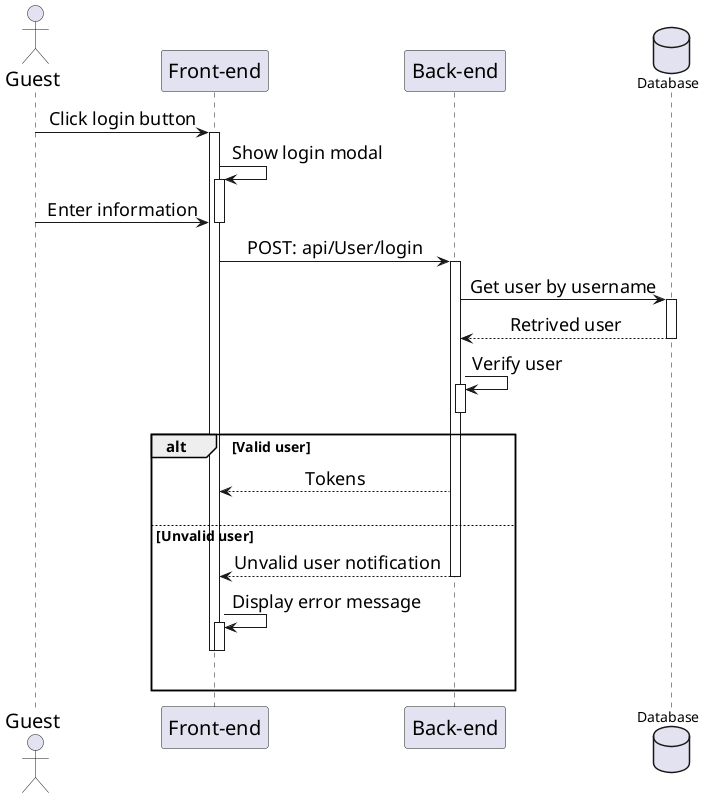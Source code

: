 @startuml Login
skinparam sequenceMessageAlign center
skinparam sequenceGroupFontSize 14
skinparam sequenceGroupHeaderFontSize 15
skinparam sequence {
    ParticipantFontSize 20
    ActorFontSize 20
    DatabaseFontSize 20
    ArrowFontSize 18
} 
actor Guest as user
participant "Front-end" as client
participant "Back-end" as server 
database "Database" as db

user -> client++ : Click login button
client -> client++: Show login modal
user -> client: Enter information
deactivate
client -> server++ : POST: api/User/login
server -> db++ : Get user by username
db --> server : Retrived user
deactivate db
server -> server++: Verify user
deactivate server

alt Valid user
    server --> client : Tokens
    |||
else Unvalid user
    server --> client: Unvalid user notification
    deactivate
    client -> client++: Display error message
    deactivate
    deactivate  
    |||
end 

@enduml